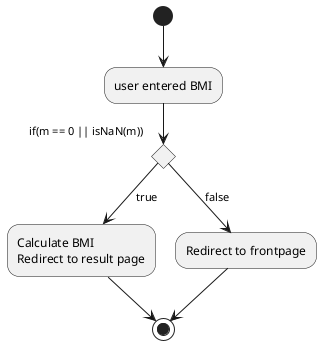 @startuml

(*) --> "user entered BMI"

if "if(m == 0 || isNaN(m))" then
    --> [true] "Calculate BMI\nRedirect to result page"
    --> (*)
else
    --> [false] "Redirect to frontpage"
    --> (*)

@enduml